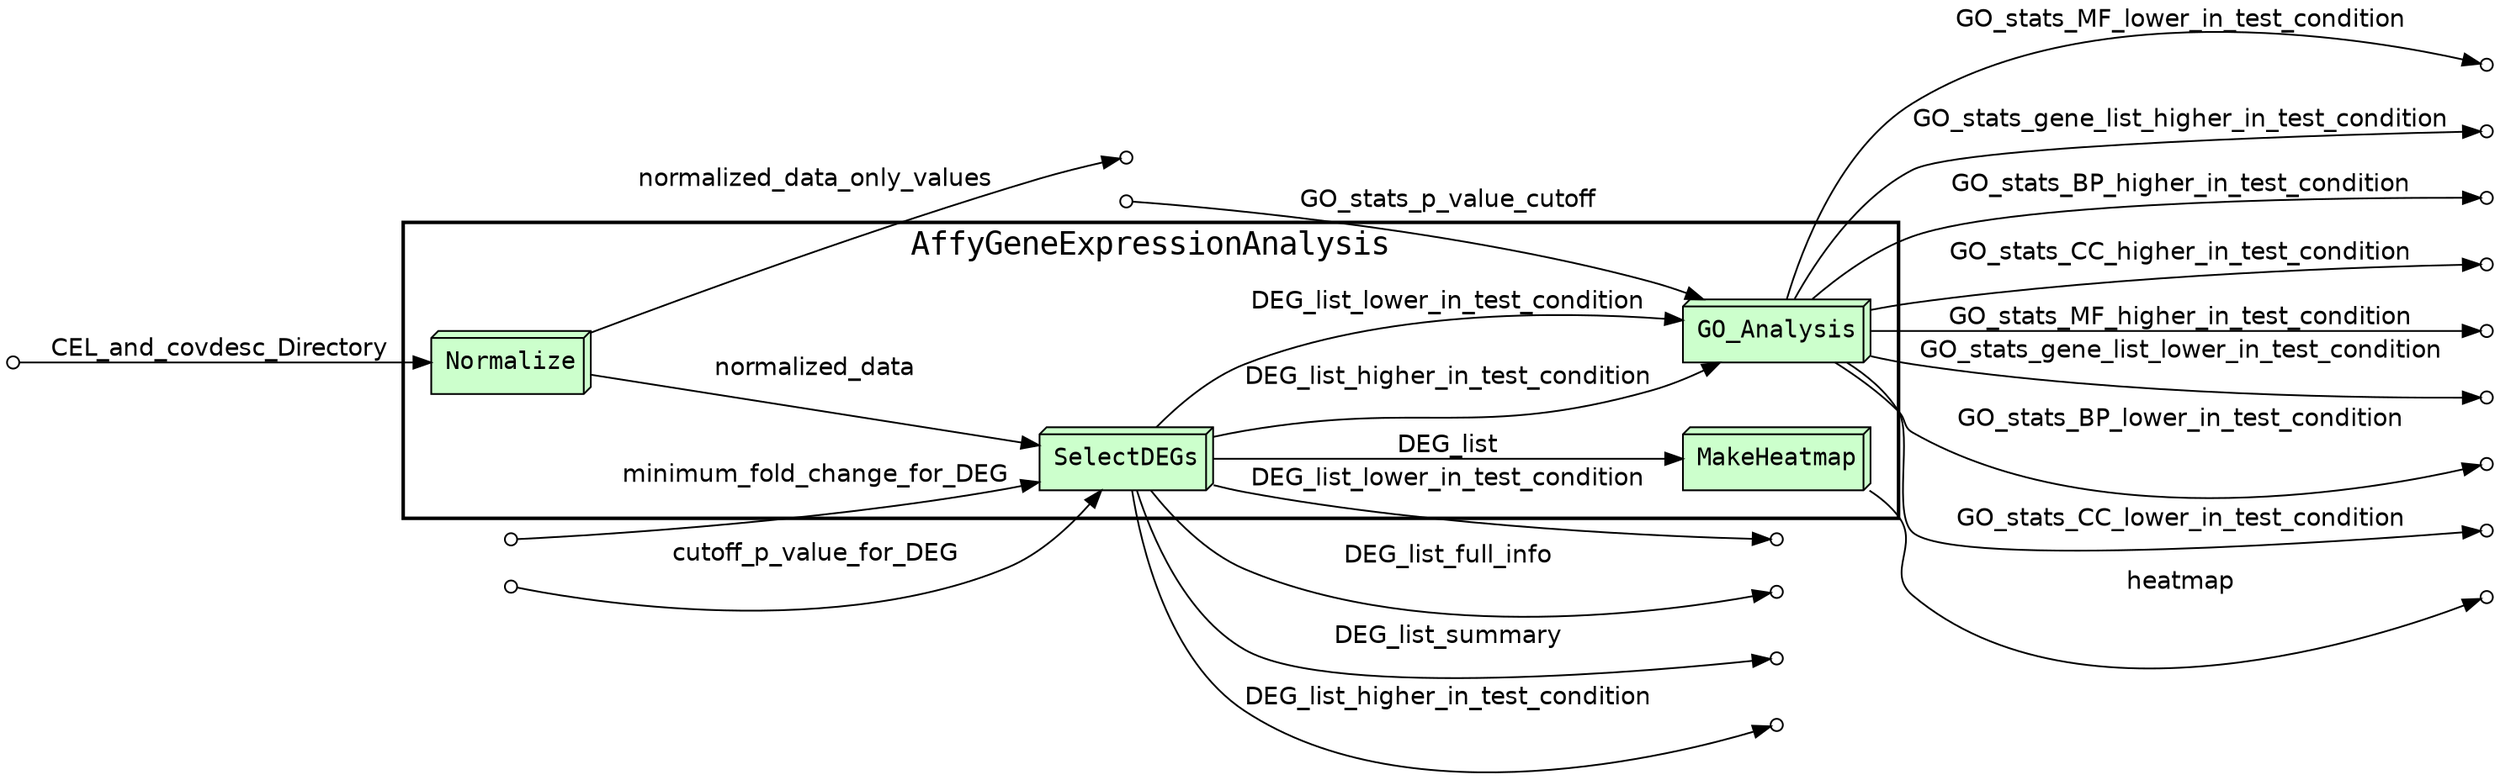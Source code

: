 digraph Workflow {
rankdir=LR

/* Use serif font for process labels and sans serif font for data labels */
graph[fontname=Courier]
edge[fontname=Helvetica]
node[fontname=Courier]

/* Set node style for input and output ports */
node[shape=circle style="filled" fillcolor="#FFFFFF" peripheries=1 label="" width=0.1]

/* Nodes representing workflow input ports */
node1
node2
node3
node4

/* Nodes representing workflow output ports */
node5
node6
node7
node8
node9
node10
node11
node12
node13
node14
node15
node16
node17
node18

/* Start of cluster for drawing box around programs in workflow */
subgraph cluster0 {
label="AffyGeneExpressionAnalysis"
penwidth=2
fontsize=18
subgraph cluster1 {
label=""
color="white"

/* Set node style for programs in workflow */
node[shape=box3d style="filled" fillcolor="#CCFFCC" peripheries=1 label="" width=0.1]

/* Nodes representing programs in workflow */
node19 [label="Normalize"]
node20 [label="SelectDEGs"]
node21 [label="MakeHeatmap"]
node22 [label="GO_Analysis"]

/* Set node style for subworkflows in workflow */
node[shape=box style="filled" fillcolor="#CCFFCC" peripheries=2 label="" width=0.1]

/* Nodes representing subworkflows in workflow */

/* End of cluster for drawing box around programs in workflow */
}}

/* Directed edges for each channel in workflow */
node19 -> node5 [label="normalized_data_only_values"]
node20 -> node6 [label="DEG_list_full_info"]
node20 -> node7 [label="DEG_list_summary"]
node20 -> node8 [label="DEG_list_higher_in_test_condition"]
node20 -> node22 [label="DEG_list_higher_in_test_condition"]
node20 -> node9 [label="DEG_list_lower_in_test_condition"]
node20 -> node22 [label="DEG_list_lower_in_test_condition"]
node21 -> node10 [label="heatmap"]
node22 -> node11 [label="GO_stats_gene_list_higher_in_test_condition"]
node22 -> node12 [label="GO_stats_BP_higher_in_test_condition"]
node22 -> node13 [label="GO_stats_CC_higher_in_test_condition"]
node22 -> node14 [label="GO_stats_MF_higher_in_test_condition"]
node22 -> node15 [label="GO_stats_gene_list_lower_in_test_condition"]
node22 -> node16 [label="GO_stats_BP_lower_in_test_condition"]
node22 -> node17 [label="GO_stats_CC_lower_in_test_condition"]
node22 -> node18 [label="GO_stats_MF_lower_in_test_condition"]
node1 -> node19 [label="CEL_and_covdesc_Directory"]
node19 -> node20 [label="normalized_data"]
node2 -> node20 [label="minimum_fold_change_for_DEG"]
node3 -> node20 [label="cutoff_p_value_for_DEG"]
node20 -> node21 [label="DEG_list"]
node4 -> node22 [label="GO_stats_p_value_cutoff"]
}

